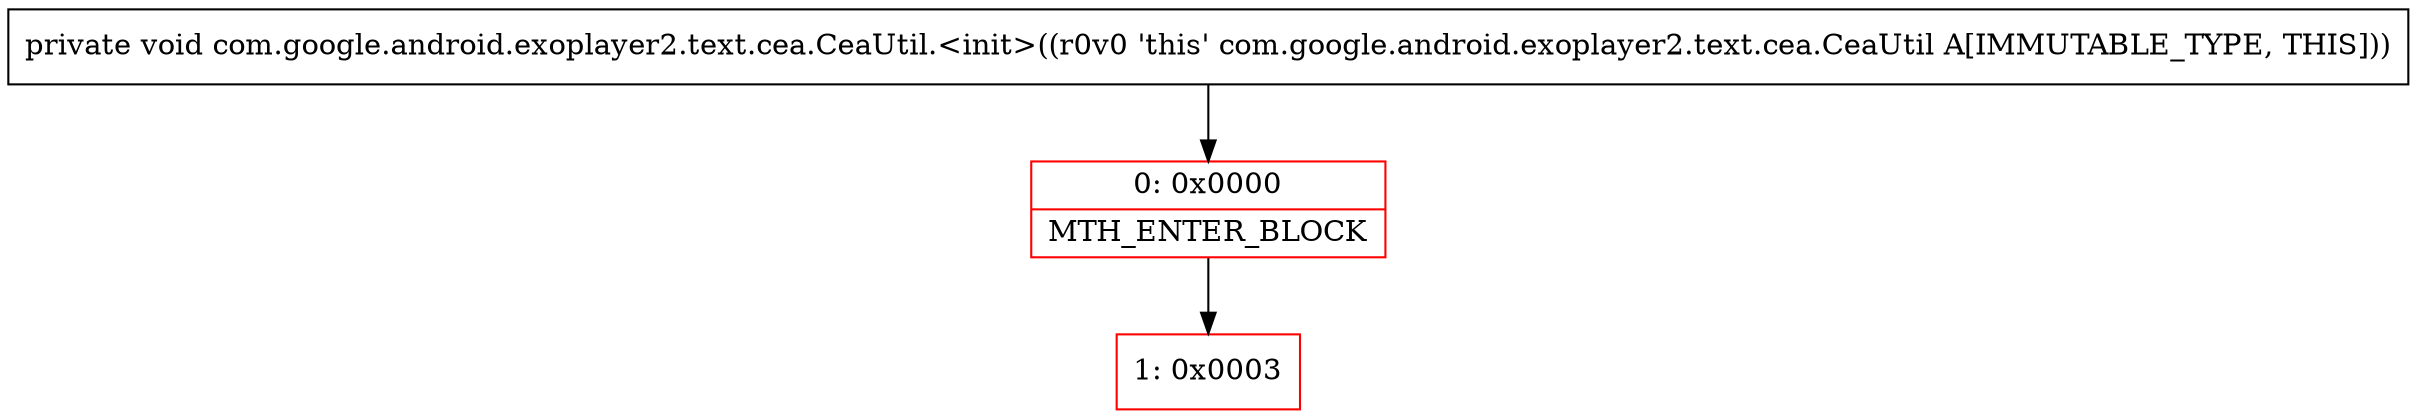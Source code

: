 digraph "CFG forcom.google.android.exoplayer2.text.cea.CeaUtil.\<init\>()V" {
subgraph cluster_Region_1973674065 {
label = "R(0)";
node [shape=record,color=blue];
}
Node_0 [shape=record,color=red,label="{0\:\ 0x0000|MTH_ENTER_BLOCK\l}"];
Node_1 [shape=record,color=red,label="{1\:\ 0x0003}"];
MethodNode[shape=record,label="{private void com.google.android.exoplayer2.text.cea.CeaUtil.\<init\>((r0v0 'this' com.google.android.exoplayer2.text.cea.CeaUtil A[IMMUTABLE_TYPE, THIS])) }"];
MethodNode -> Node_0;
Node_0 -> Node_1;
}

